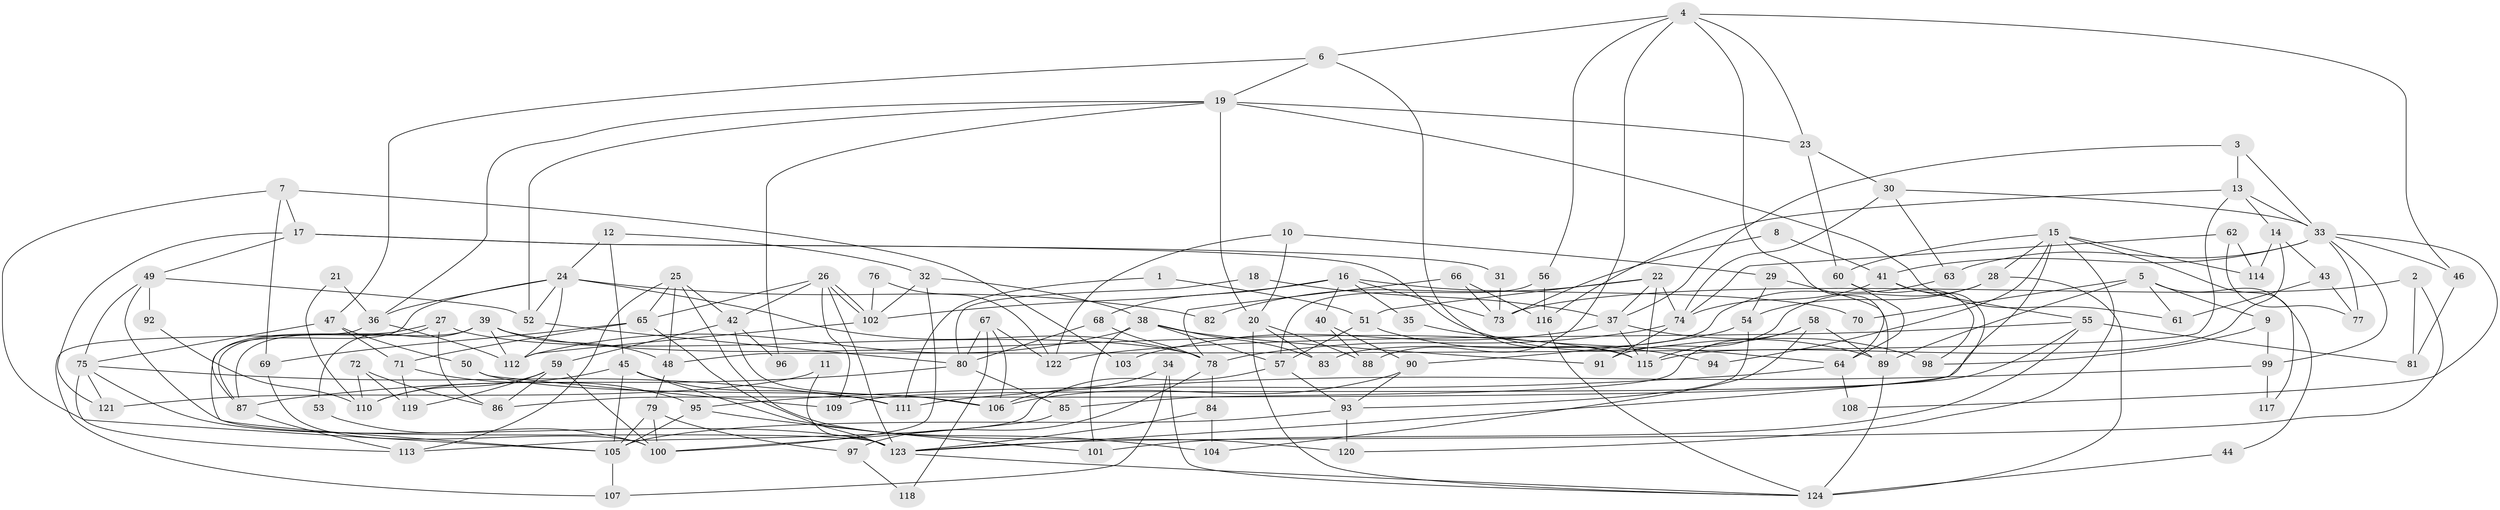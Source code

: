 // coarse degree distribution, {2: 0.175, 6: 0.1125, 5: 0.0875, 7: 0.1125, 8: 0.1125, 9: 0.0625, 4: 0.2125, 10: 0.0125, 3: 0.1125}
// Generated by graph-tools (version 1.1) at 2025/52/02/27/25 19:52:07]
// undirected, 124 vertices, 248 edges
graph export_dot {
graph [start="1"]
  node [color=gray90,style=filled];
  1;
  2;
  3;
  4;
  5;
  6;
  7;
  8;
  9;
  10;
  11;
  12;
  13;
  14;
  15;
  16;
  17;
  18;
  19;
  20;
  21;
  22;
  23;
  24;
  25;
  26;
  27;
  28;
  29;
  30;
  31;
  32;
  33;
  34;
  35;
  36;
  37;
  38;
  39;
  40;
  41;
  42;
  43;
  44;
  45;
  46;
  47;
  48;
  49;
  50;
  51;
  52;
  53;
  54;
  55;
  56;
  57;
  58;
  59;
  60;
  61;
  62;
  63;
  64;
  65;
  66;
  67;
  68;
  69;
  70;
  71;
  72;
  73;
  74;
  75;
  76;
  77;
  78;
  79;
  80;
  81;
  82;
  83;
  84;
  85;
  86;
  87;
  88;
  89;
  90;
  91;
  92;
  93;
  94;
  95;
  96;
  97;
  98;
  99;
  100;
  101;
  102;
  103;
  104;
  105;
  106;
  107;
  108;
  109;
  110;
  111;
  112;
  113;
  114;
  115;
  116;
  117;
  118;
  119;
  120;
  121;
  122;
  123;
  124;
  1 -- 111;
  1 -- 51;
  2 -- 81;
  2 -- 123;
  2 -- 73;
  3 -- 37;
  3 -- 13;
  3 -- 33;
  4 -- 6;
  4 -- 64;
  4 -- 23;
  4 -- 46;
  4 -- 56;
  4 -- 88;
  5 -- 9;
  5 -- 89;
  5 -- 44;
  5 -- 61;
  5 -- 70;
  6 -- 115;
  6 -- 19;
  6 -- 47;
  7 -- 17;
  7 -- 105;
  7 -- 69;
  7 -- 103;
  8 -- 41;
  8 -- 73;
  9 -- 99;
  9 -- 98;
  10 -- 122;
  10 -- 20;
  10 -- 29;
  11 -- 123;
  11 -- 121;
  12 -- 24;
  12 -- 32;
  12 -- 45;
  13 -- 33;
  13 -- 14;
  13 -- 48;
  13 -- 116;
  14 -- 115;
  14 -- 43;
  14 -- 114;
  15 -- 120;
  15 -- 28;
  15 -- 60;
  15 -- 86;
  15 -- 94;
  15 -- 114;
  15 -- 117;
  16 -- 73;
  16 -- 102;
  16 -- 35;
  16 -- 40;
  16 -- 68;
  16 -- 70;
  17 -- 49;
  17 -- 89;
  17 -- 31;
  17 -- 121;
  18 -- 80;
  18 -- 37;
  19 -- 20;
  19 -- 36;
  19 -- 23;
  19 -- 52;
  19 -- 61;
  19 -- 96;
  20 -- 83;
  20 -- 124;
  20 -- 88;
  21 -- 110;
  21 -- 36;
  22 -- 115;
  22 -- 74;
  22 -- 37;
  22 -- 51;
  22 -- 82;
  23 -- 30;
  23 -- 60;
  24 -- 78;
  24 -- 52;
  24 -- 36;
  24 -- 82;
  24 -- 87;
  24 -- 112;
  25 -- 48;
  25 -- 42;
  25 -- 65;
  25 -- 113;
  25 -- 120;
  26 -- 65;
  26 -- 102;
  26 -- 102;
  26 -- 42;
  26 -- 109;
  26 -- 123;
  27 -- 78;
  27 -- 86;
  27 -- 87;
  27 -- 105;
  28 -- 91;
  28 -- 54;
  28 -- 124;
  29 -- 54;
  29 -- 89;
  30 -- 33;
  30 -- 63;
  30 -- 74;
  31 -- 73;
  32 -- 100;
  32 -- 38;
  32 -- 102;
  33 -- 41;
  33 -- 46;
  33 -- 63;
  33 -- 77;
  33 -- 99;
  33 -- 108;
  34 -- 106;
  34 -- 124;
  34 -- 107;
  35 -- 64;
  36 -- 112;
  36 -- 107;
  37 -- 115;
  37 -- 98;
  37 -- 103;
  38 -- 112;
  38 -- 57;
  38 -- 83;
  38 -- 91;
  38 -- 101;
  39 -- 87;
  39 -- 112;
  39 -- 48;
  39 -- 53;
  39 -- 115;
  40 -- 88;
  40 -- 90;
  41 -- 123;
  41 -- 55;
  41 -- 74;
  42 -- 59;
  42 -- 96;
  42 -- 106;
  43 -- 61;
  43 -- 77;
  44 -- 124;
  45 -- 105;
  45 -- 104;
  45 -- 110;
  45 -- 111;
  46 -- 81;
  47 -- 75;
  47 -- 50;
  47 -- 71;
  48 -- 79;
  49 -- 123;
  49 -- 52;
  49 -- 75;
  49 -- 92;
  50 -- 106;
  50 -- 109;
  51 -- 57;
  51 -- 94;
  52 -- 80;
  53 -- 100;
  54 -- 90;
  54 -- 93;
  55 -- 109;
  55 -- 101;
  55 -- 81;
  55 -- 122;
  56 -- 116;
  56 -- 57;
  57 -- 113;
  57 -- 93;
  58 -- 85;
  58 -- 89;
  58 -- 104;
  58 -- 115;
  59 -- 100;
  59 -- 86;
  59 -- 110;
  59 -- 119;
  60 -- 64;
  60 -- 98;
  62 -- 74;
  62 -- 114;
  62 -- 77;
  63 -- 83;
  64 -- 95;
  64 -- 108;
  65 -- 123;
  65 -- 69;
  65 -- 71;
  66 -- 116;
  66 -- 78;
  66 -- 73;
  67 -- 106;
  67 -- 80;
  67 -- 118;
  67 -- 122;
  68 -- 78;
  68 -- 80;
  69 -- 100;
  71 -- 95;
  71 -- 119;
  72 -- 119;
  72 -- 110;
  72 -- 86;
  74 -- 78;
  74 -- 91;
  75 -- 113;
  75 -- 111;
  75 -- 121;
  75 -- 123;
  76 -- 122;
  76 -- 102;
  78 -- 84;
  78 -- 97;
  79 -- 105;
  79 -- 97;
  79 -- 100;
  80 -- 87;
  80 -- 85;
  84 -- 123;
  84 -- 104;
  85 -- 100;
  87 -- 113;
  89 -- 124;
  90 -- 93;
  90 -- 106;
  92 -- 110;
  93 -- 105;
  93 -- 120;
  95 -- 105;
  95 -- 101;
  97 -- 118;
  99 -- 111;
  99 -- 117;
  102 -- 112;
  105 -- 107;
  116 -- 124;
  123 -- 124;
}
